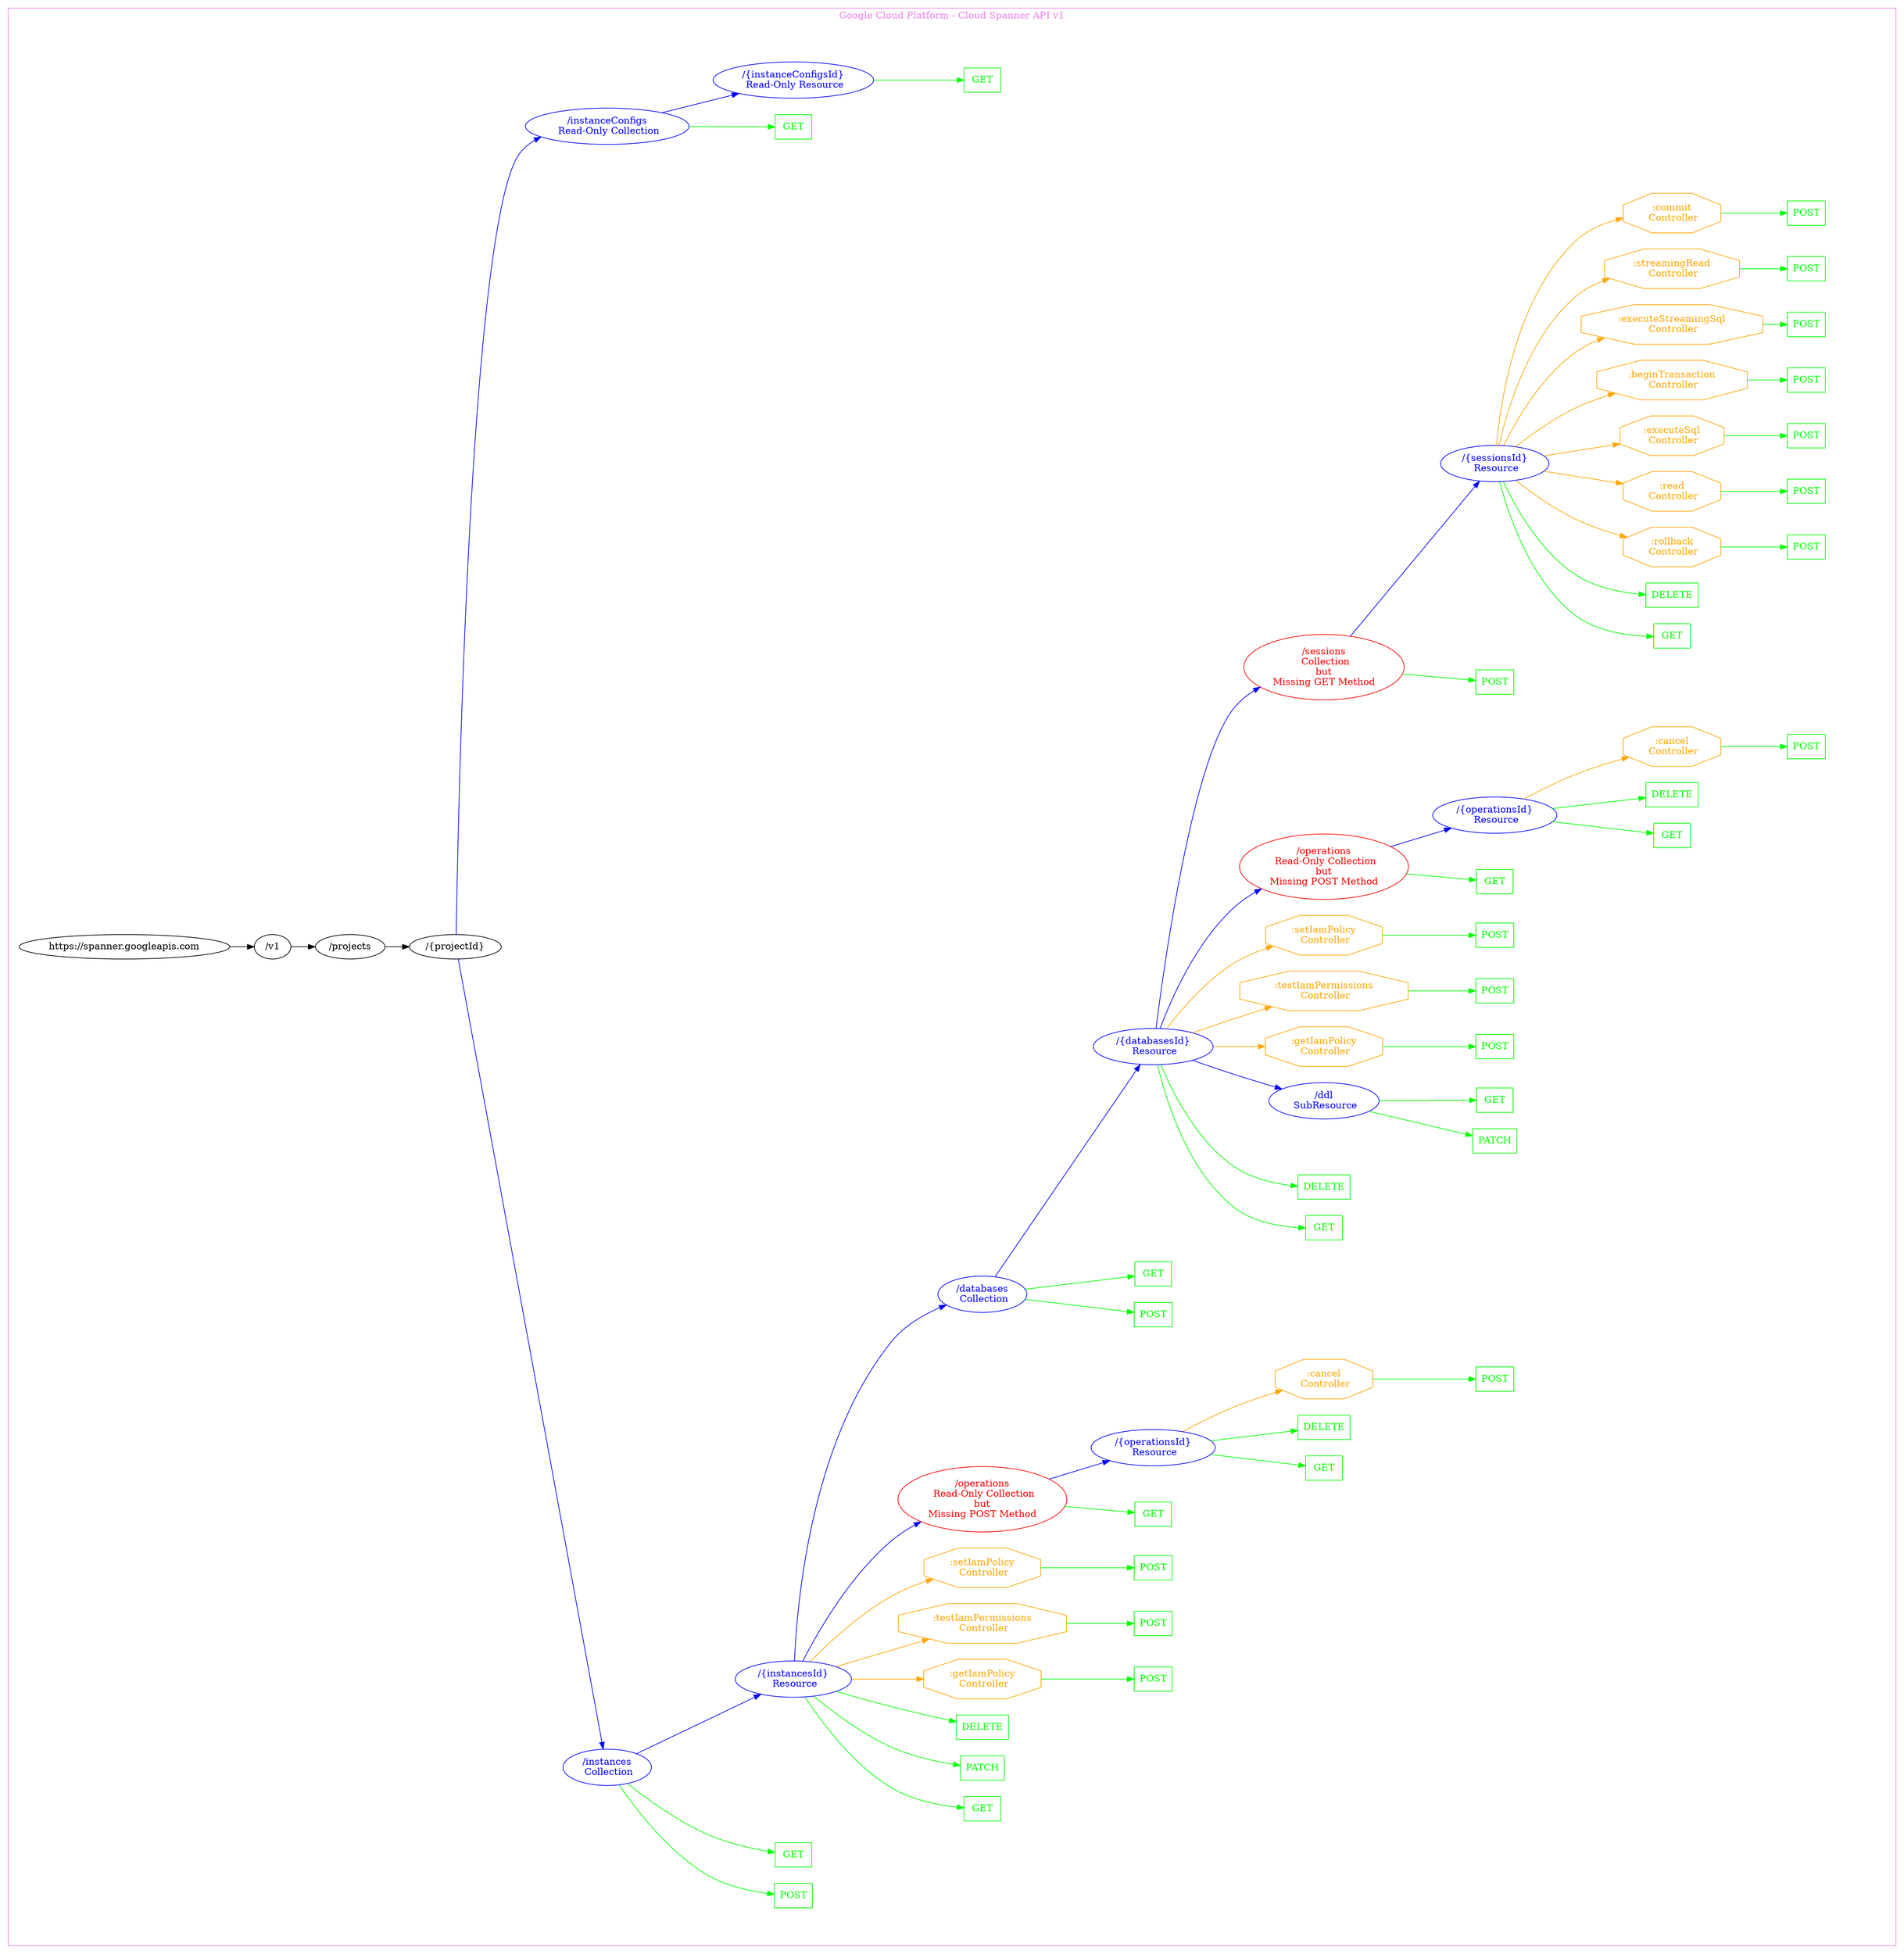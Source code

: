 digraph Cloud_Computing_REST_API {
rankdir="LR";
subgraph cluster_0 {
label="Google Cloud Platform - Cloud Spanner API v1"
color=violet
fontcolor=violet
subgraph cluster_1 {
label=""
color=white
fontcolor=white
node1 [label="https://spanner.googleapis.com", shape="ellipse", color="black", fontcolor="black"]
node1 -> node2 [color="black", fontcolor="black"]
subgraph cluster_2 {
label=""
color=white
fontcolor=white
node2 [label="/v1", shape="ellipse", color="black", fontcolor="black"]
node2 -> node3 [color="black", fontcolor="black"]
subgraph cluster_3 {
label=""
color=white
fontcolor=white
node3 [label="/projects", shape="ellipse", color="black", fontcolor="black"]
node3 -> node4 [color="black", fontcolor="black"]
subgraph cluster_4 {
label=""
color=white
fontcolor=white
node4 [label="/{projectId}", shape="ellipse", color="black", fontcolor="black"]
node4 -> node5 [color="blue", fontcolor="blue"]
subgraph cluster_5 {
label=""
color=white
fontcolor=white
node5 [label="/instances\n Collection", shape="ellipse", color="blue", fontcolor="blue"]
node5 -> node6 [color="green", fontcolor="green"]
subgraph cluster_6 {
label=""
color=white
fontcolor=white
node6 [label="POST", shape="box", color="green", fontcolor="green"]
}
node5 -> node7 [color="green", fontcolor="green"]
subgraph cluster_7 {
label=""
color=white
fontcolor=white
node7 [label="GET", shape="box", color="green", fontcolor="green"]
}
node5 -> node8 [color="blue", fontcolor="blue"]
subgraph cluster_8 {
label=""
color=white
fontcolor=white
node8 [label="/{instancesId}\n Resource", shape="ellipse", color="blue", fontcolor="blue"]
node8 -> node9 [color="green", fontcolor="green"]
subgraph cluster_9 {
label=""
color=white
fontcolor=white
node9 [label="GET", shape="box", color="green", fontcolor="green"]
}
node8 -> node10 [color="green", fontcolor="green"]
subgraph cluster_10 {
label=""
color=white
fontcolor=white
node10 [label="PATCH", shape="box", color="green", fontcolor="green"]
}
node8 -> node11 [color="green", fontcolor="green"]
subgraph cluster_11 {
label=""
color=white
fontcolor=white
node11 [label="DELETE", shape="box", color="green", fontcolor="green"]
}
node8 -> node12 [color="orange", fontcolor="orange"]
subgraph cluster_12 {
label=""
color=white
fontcolor=white
node12 [label=":getIamPolicy\n Controller", shape="octagon", color="orange", fontcolor="orange"]
node12 -> node13 [color="green", fontcolor="green"]
subgraph cluster_13 {
label=""
color=white
fontcolor=white
node13 [label="POST", shape="box", color="green", fontcolor="green"]
}
}
node8 -> node14 [color="orange", fontcolor="orange"]
subgraph cluster_14 {
label=""
color=white
fontcolor=white
node14 [label=":testIamPermissions\n Controller", shape="octagon", color="orange", fontcolor="orange"]
node14 -> node15 [color="green", fontcolor="green"]
subgraph cluster_15 {
label=""
color=white
fontcolor=white
node15 [label="POST", shape="box", color="green", fontcolor="green"]
}
}
node8 -> node16 [color="orange", fontcolor="orange"]
subgraph cluster_16 {
label=""
color=white
fontcolor=white
node16 [label=":setIamPolicy\n Controller", shape="octagon", color="orange", fontcolor="orange"]
node16 -> node17 [color="green", fontcolor="green"]
subgraph cluster_17 {
label=""
color=white
fontcolor=white
node17 [label="POST", shape="box", color="green", fontcolor="green"]
}
}
node8 -> node18 [color="blue", fontcolor="blue"]
subgraph cluster_18 {
label=""
color=white
fontcolor=white
node18 [label="/operations\n Read-Only Collection\nbut\nMissing POST Method", shape="ellipse", color="red", fontcolor="red"]
node18 -> node19 [color="green", fontcolor="green"]
subgraph cluster_19 {
label=""
color=white
fontcolor=white
node19 [label="GET", shape="box", color="green", fontcolor="green"]
}
node18 -> node20 [color="blue", fontcolor="blue"]
subgraph cluster_20 {
label=""
color=white
fontcolor=white
node20 [label="/{operationsId}\n Resource", shape="ellipse", color="blue", fontcolor="blue"]
node20 -> node21 [color="green", fontcolor="green"]
subgraph cluster_21 {
label=""
color=white
fontcolor=white
node21 [label="GET", shape="box", color="green", fontcolor="green"]
}
node20 -> node22 [color="green", fontcolor="green"]
subgraph cluster_22 {
label=""
color=white
fontcolor=white
node22 [label="DELETE", shape="box", color="green", fontcolor="green"]
}
node20 -> node23 [color="orange", fontcolor="orange"]
subgraph cluster_23 {
label=""
color=white
fontcolor=white
node23 [label=":cancel\n Controller", shape="octagon", color="orange", fontcolor="orange"]
node23 -> node24 [color="green", fontcolor="green"]
subgraph cluster_24 {
label=""
color=white
fontcolor=white
node24 [label="POST", shape="box", color="green", fontcolor="green"]
}
}
}
}
node8 -> node25 [color="blue", fontcolor="blue"]
subgraph cluster_25 {
label=""
color=white
fontcolor=white
node25 [label="/databases\n Collection", shape="ellipse", color="blue", fontcolor="blue"]
node25 -> node26 [color="green", fontcolor="green"]
subgraph cluster_26 {
label=""
color=white
fontcolor=white
node26 [label="POST", shape="box", color="green", fontcolor="green"]
}
node25 -> node27 [color="green", fontcolor="green"]
subgraph cluster_27 {
label=""
color=white
fontcolor=white
node27 [label="GET", shape="box", color="green", fontcolor="green"]
}
node25 -> node28 [color="blue", fontcolor="blue"]
subgraph cluster_28 {
label=""
color=white
fontcolor=white
node28 [label="/{databasesId}\n Resource", shape="ellipse", color="blue", fontcolor="blue"]
node28 -> node29 [color="green", fontcolor="green"]
subgraph cluster_29 {
label=""
color=white
fontcolor=white
node29 [label="GET", shape="box", color="green", fontcolor="green"]
}
node28 -> node30 [color="green", fontcolor="green"]
subgraph cluster_30 {
label=""
color=white
fontcolor=white
node30 [label="DELETE", shape="box", color="green", fontcolor="green"]
}
node28 -> node31 [color="blue", fontcolor="blue"]
subgraph cluster_31 {
label=""
color=white
fontcolor=white
node31 [label="/ddl\n SubResource", shape="ellipse", color="blue", fontcolor="blue"]
node31 -> node32 [color="green", fontcolor="green"]
subgraph cluster_32 {
label=""
color=white
fontcolor=white
node32 [label="PATCH", shape="box", color="green", fontcolor="green"]
}
node31 -> node33 [color="green", fontcolor="green"]
subgraph cluster_33 {
label=""
color=white
fontcolor=white
node33 [label="GET", shape="box", color="green", fontcolor="green"]
}
}
node28 -> node34 [color="orange", fontcolor="orange"]
subgraph cluster_34 {
label=""
color=white
fontcolor=white
node34 [label=":getIamPolicy\n Controller", shape="octagon", color="orange", fontcolor="orange"]
node34 -> node35 [color="green", fontcolor="green"]
subgraph cluster_35 {
label=""
color=white
fontcolor=white
node35 [label="POST", shape="box", color="green", fontcolor="green"]
}
}
node28 -> node36 [color="orange", fontcolor="orange"]
subgraph cluster_36 {
label=""
color=white
fontcolor=white
node36 [label=":testIamPermissions\n Controller", shape="octagon", color="orange", fontcolor="orange"]
node36 -> node37 [color="green", fontcolor="green"]
subgraph cluster_37 {
label=""
color=white
fontcolor=white
node37 [label="POST", shape="box", color="green", fontcolor="green"]
}
}
node28 -> node38 [color="orange", fontcolor="orange"]
subgraph cluster_38 {
label=""
color=white
fontcolor=white
node38 [label=":setIamPolicy\n Controller", shape="octagon", color="orange", fontcolor="orange"]
node38 -> node39 [color="green", fontcolor="green"]
subgraph cluster_39 {
label=""
color=white
fontcolor=white
node39 [label="POST", shape="box", color="green", fontcolor="green"]
}
}
node28 -> node40 [color="blue", fontcolor="blue"]
subgraph cluster_40 {
label=""
color=white
fontcolor=white
node40 [label="/operations\n Read-Only Collection\nbut\nMissing POST Method", shape="ellipse", color="red", fontcolor="red"]
node40 -> node41 [color="green", fontcolor="green"]
subgraph cluster_41 {
label=""
color=white
fontcolor=white
node41 [label="GET", shape="box", color="green", fontcolor="green"]
}
node40 -> node42 [color="blue", fontcolor="blue"]
subgraph cluster_42 {
label=""
color=white
fontcolor=white
node42 [label="/{operationsId}\n Resource", shape="ellipse", color="blue", fontcolor="blue"]
node42 -> node43 [color="green", fontcolor="green"]
subgraph cluster_43 {
label=""
color=white
fontcolor=white
node43 [label="GET", shape="box", color="green", fontcolor="green"]
}
node42 -> node44 [color="green", fontcolor="green"]
subgraph cluster_44 {
label=""
color=white
fontcolor=white
node44 [label="DELETE", shape="box", color="green", fontcolor="green"]
}
node42 -> node45 [color="orange", fontcolor="orange"]
subgraph cluster_45 {
label=""
color=white
fontcolor=white
node45 [label=":cancel\n Controller", shape="octagon", color="orange", fontcolor="orange"]
node45 -> node46 [color="green", fontcolor="green"]
subgraph cluster_46 {
label=""
color=white
fontcolor=white
node46 [label="POST", shape="box", color="green", fontcolor="green"]
}
}
}
}
node28 -> node47 [color="blue", fontcolor="blue"]
subgraph cluster_47 {
label=""
color=white
fontcolor=white
node47 [label="/sessions\n Collection\nbut\nMissing GET Method", shape="ellipse", color="red", fontcolor="red"]
node47 -> node48 [color="green", fontcolor="green"]
subgraph cluster_48 {
label=""
color=white
fontcolor=white
node48 [label="POST", shape="box", color="green", fontcolor="green"]
}
node47 -> node49 [color="blue", fontcolor="blue"]
subgraph cluster_49 {
label=""
color=white
fontcolor=white
node49 [label="/{sessionsId}\n Resource", shape="ellipse", color="blue", fontcolor="blue"]
node49 -> node50 [color="green", fontcolor="green"]
subgraph cluster_50 {
label=""
color=white
fontcolor=white
node50 [label="GET", shape="box", color="green", fontcolor="green"]
}
node49 -> node51 [color="green", fontcolor="green"]
subgraph cluster_51 {
label=""
color=white
fontcolor=white
node51 [label="DELETE", shape="box", color="green", fontcolor="green"]
}
node49 -> node52 [color="orange", fontcolor="orange"]
subgraph cluster_52 {
label=""
color=white
fontcolor=white
node52 [label=":rollback\n Controller", shape="octagon", color="orange", fontcolor="orange"]
node52 -> node53 [color="green", fontcolor="green"]
subgraph cluster_53 {
label=""
color=white
fontcolor=white
node53 [label="POST", shape="box", color="green", fontcolor="green"]
}
}
node49 -> node54 [color="orange", fontcolor="orange"]
subgraph cluster_54 {
label=""
color=white
fontcolor=white
node54 [label=":read\n Controller", shape="octagon", color="orange", fontcolor="orange"]
node54 -> node55 [color="green", fontcolor="green"]
subgraph cluster_55 {
label=""
color=white
fontcolor=white
node55 [label="POST", shape="box", color="green", fontcolor="green"]
}
}
node49 -> node56 [color="orange", fontcolor="orange"]
subgraph cluster_56 {
label=""
color=white
fontcolor=white
node56 [label=":executeSql\n Controller", shape="octagon", color="orange", fontcolor="orange"]
node56 -> node57 [color="green", fontcolor="green"]
subgraph cluster_57 {
label=""
color=white
fontcolor=white
node57 [label="POST", shape="box", color="green", fontcolor="green"]
}
}
node49 -> node58 [color="orange", fontcolor="orange"]
subgraph cluster_58 {
label=""
color=white
fontcolor=white
node58 [label=":beginTransaction\n Controller", shape="octagon", color="orange", fontcolor="orange"]
node58 -> node59 [color="green", fontcolor="green"]
subgraph cluster_59 {
label=""
color=white
fontcolor=white
node59 [label="POST", shape="box", color="green", fontcolor="green"]
}
}
node49 -> node60 [color="orange", fontcolor="orange"]
subgraph cluster_60 {
label=""
color=white
fontcolor=white
node60 [label=":executeStreamingSql\n Controller", shape="octagon", color="orange", fontcolor="orange"]
node60 -> node61 [color="green", fontcolor="green"]
subgraph cluster_61 {
label=""
color=white
fontcolor=white
node61 [label="POST", shape="box", color="green", fontcolor="green"]
}
}
node49 -> node62 [color="orange", fontcolor="orange"]
subgraph cluster_62 {
label=""
color=white
fontcolor=white
node62 [label=":streamingRead\n Controller", shape="octagon", color="orange", fontcolor="orange"]
node62 -> node63 [color="green", fontcolor="green"]
subgraph cluster_63 {
label=""
color=white
fontcolor=white
node63 [label="POST", shape="box", color="green", fontcolor="green"]
}
}
node49 -> node64 [color="orange", fontcolor="orange"]
subgraph cluster_64 {
label=""
color=white
fontcolor=white
node64 [label=":commit\n Controller", shape="octagon", color="orange", fontcolor="orange"]
node64 -> node65 [color="green", fontcolor="green"]
subgraph cluster_65 {
label=""
color=white
fontcolor=white
node65 [label="POST", shape="box", color="green", fontcolor="green"]
}
}
}
}
}
}
}
}
node4 -> node66 [color="blue", fontcolor="blue"]
subgraph cluster_66 {
label=""
color=white
fontcolor=white
node66 [label="/instanceConfigs\n Read-Only Collection", shape="ellipse", color="blue", fontcolor="blue"]
node66 -> node67 [color="green", fontcolor="green"]
subgraph cluster_67 {
label=""
color=white
fontcolor=white
node67 [label="GET", shape="box", color="green", fontcolor="green"]
}
node66 -> node68 [color="blue", fontcolor="blue"]
subgraph cluster_68 {
label=""
color=white
fontcolor=white
node68 [label="/{instanceConfigsId}\n Read-Only Resource", shape="ellipse", color="blue", fontcolor="blue"]
node68 -> node69 [color="green", fontcolor="green"]
subgraph cluster_69 {
label=""
color=white
fontcolor=white
node69 [label="GET", shape="box", color="green", fontcolor="green"]
}
}
}
}
}
}
}
}
}
